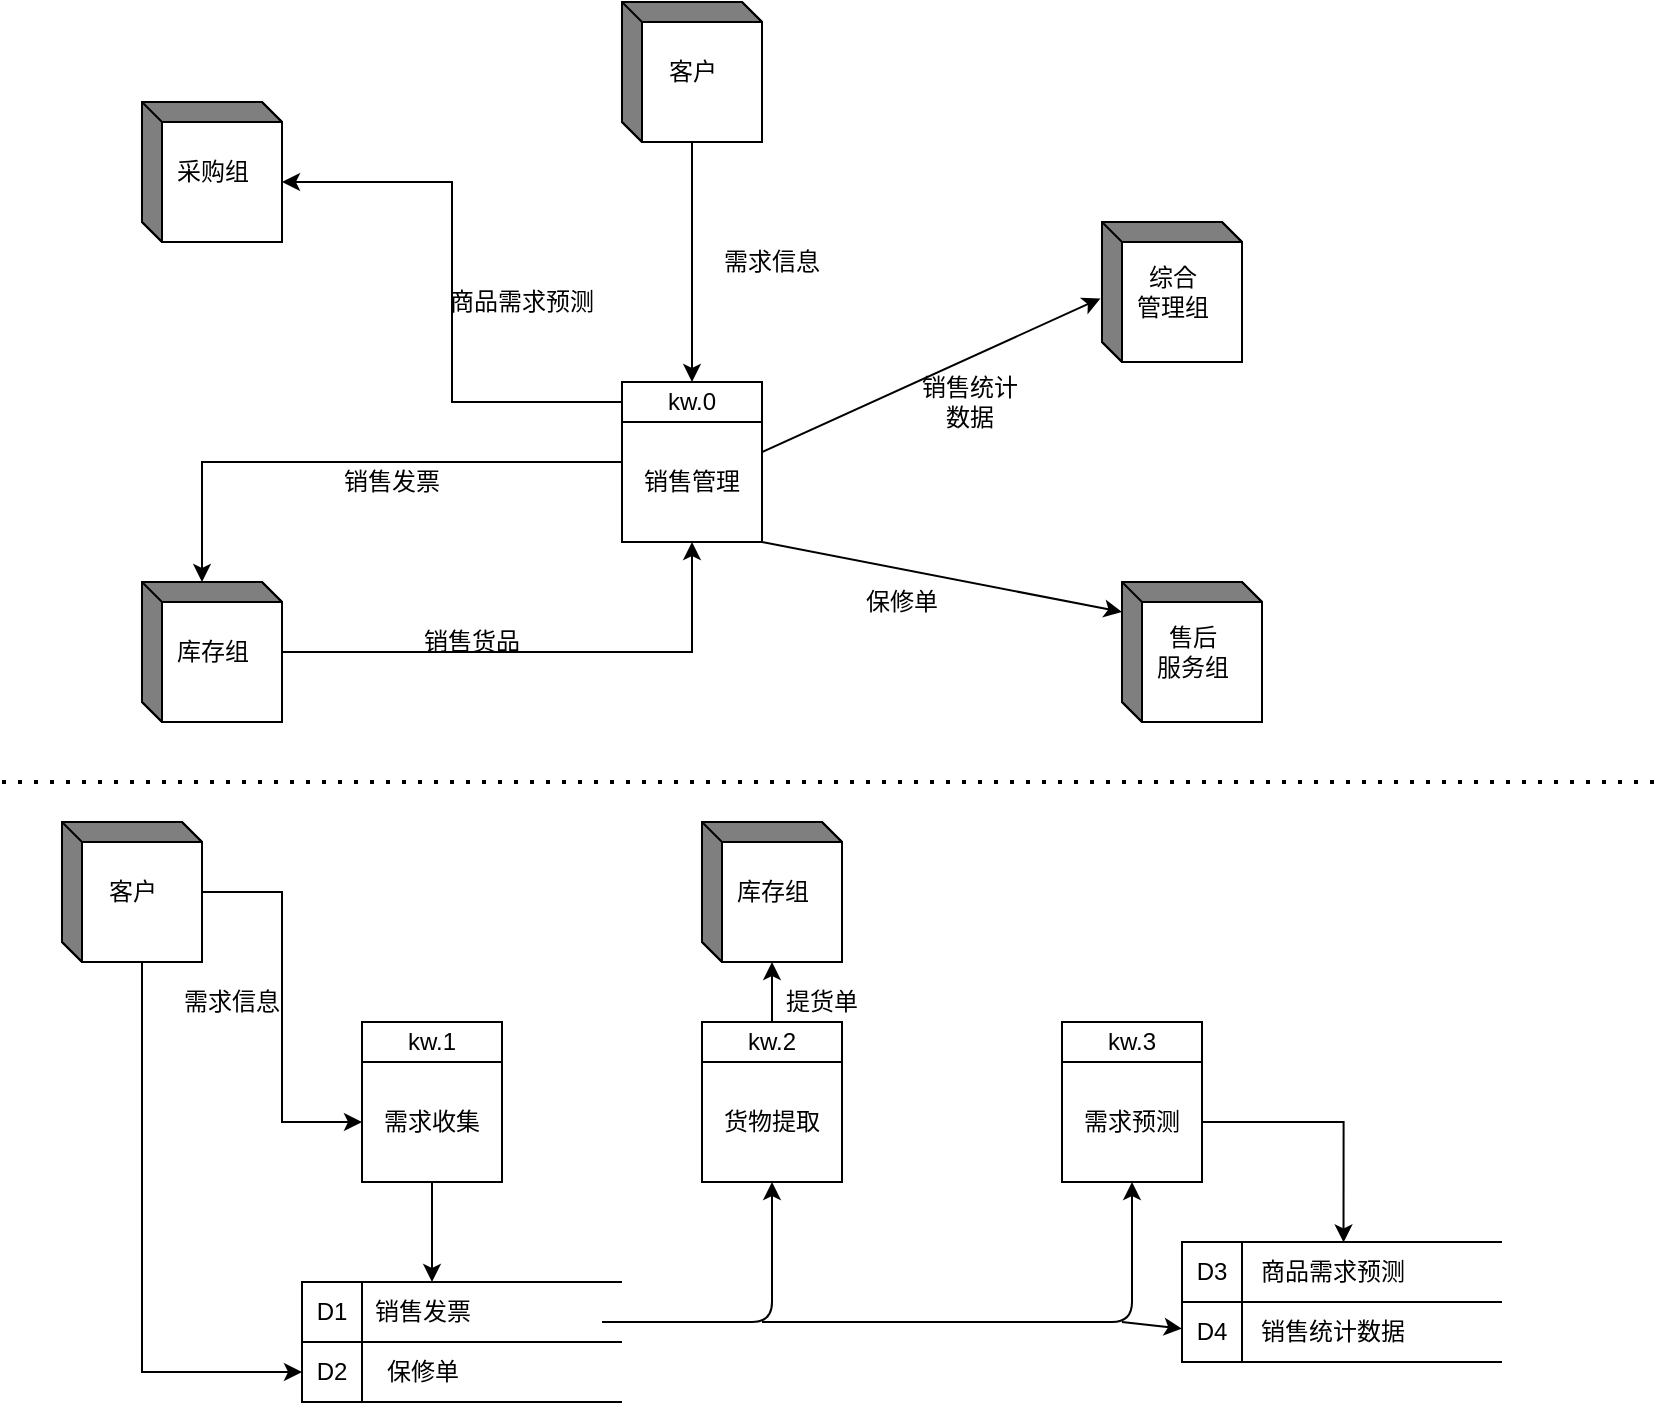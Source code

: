 <mxfile version="14.6.5" type="github">
  <diagram id="Mv1hZ3PPPNZBy21OKLKH" name="Page-1">
    <mxGraphModel dx="2105" dy="492" grid="1" gridSize="10" guides="1" tooltips="1" connect="1" arrows="1" fold="1" page="1" pageScale="1" pageWidth="827" pageHeight="1169" math="0" shadow="0">
      <root>
        <mxCell id="0" />
        <mxCell id="1" parent="0" />
        <mxCell id="4JHNJ8Th8_yHiEixrQUh-1" value="采购组" style="html=1;dashed=0;whitespace=wrap;shape=mxgraph.dfd.externalEntity" vertex="1" parent="1">
          <mxGeometry x="70" y="60" width="70" height="70" as="geometry" />
        </mxCell>
        <mxCell id="4JHNJ8Th8_yHiEixrQUh-28" style="edgeStyle=orthogonalEdgeStyle;rounded=0;orthogonalLoop=1;jettySize=auto;html=1;entryX=0.5;entryY=1;entryDx=0;entryDy=0;" edge="1" parent="1" source="4JHNJ8Th8_yHiEixrQUh-3" target="4JHNJ8Th8_yHiEixrQUh-7">
          <mxGeometry relative="1" as="geometry" />
        </mxCell>
        <mxCell id="4JHNJ8Th8_yHiEixrQUh-3" value="库存组" style="html=1;dashed=0;whitespace=wrap;shape=mxgraph.dfd.externalEntity" vertex="1" parent="1">
          <mxGeometry x="70" y="300" width="70" height="70" as="geometry" />
        </mxCell>
        <mxCell id="4JHNJ8Th8_yHiEixrQUh-4" value="综合&lt;br&gt;管理组" style="html=1;dashed=0;whitespace=wrap;shape=mxgraph.dfd.externalEntity" vertex="1" parent="1">
          <mxGeometry x="550" y="120" width="70" height="70" as="geometry" />
        </mxCell>
        <mxCell id="4JHNJ8Th8_yHiEixrQUh-27" style="edgeStyle=orthogonalEdgeStyle;rounded=0;orthogonalLoop=1;jettySize=auto;html=1;entryX=0;entryY=0;entryDx=70;entryDy=40;entryPerimeter=0;" edge="1" parent="1" source="4JHNJ8Th8_yHiEixrQUh-6" target="4JHNJ8Th8_yHiEixrQUh-1">
          <mxGeometry relative="1" as="geometry" />
        </mxCell>
        <mxCell id="4JHNJ8Th8_yHiEixrQUh-10" style="edgeStyle=orthogonalEdgeStyle;rounded=0;orthogonalLoop=1;jettySize=auto;html=1;" edge="1" parent="1" source="4JHNJ8Th8_yHiEixrQUh-7">
          <mxGeometry relative="1" as="geometry">
            <mxPoint x="100" y="300" as="targetPoint" />
            <Array as="points">
              <mxPoint x="100" y="240" />
              <mxPoint x="100" y="300" />
            </Array>
          </mxGeometry>
        </mxCell>
        <mxCell id="4JHNJ8Th8_yHiEixrQUh-9" value="商品需求预测" style="text;html=1;strokeColor=none;fillColor=none;align=center;verticalAlign=middle;whiteSpace=wrap;rounded=0;" vertex="1" parent="1">
          <mxGeometry x="220" y="150" width="80" height="20" as="geometry" />
        </mxCell>
        <mxCell id="4JHNJ8Th8_yHiEixrQUh-11" value="销售发票" style="text;html=1;strokeColor=none;fillColor=none;align=center;verticalAlign=middle;whiteSpace=wrap;rounded=0;" vertex="1" parent="1">
          <mxGeometry x="170" y="240" width="50" height="20" as="geometry" />
        </mxCell>
        <mxCell id="4JHNJ8Th8_yHiEixrQUh-16" value="销售统计数据" style="text;html=1;strokeColor=none;fillColor=none;align=center;verticalAlign=middle;whiteSpace=wrap;rounded=0;" vertex="1" parent="1">
          <mxGeometry x="454" y="200" width="60" height="20" as="geometry" />
        </mxCell>
        <mxCell id="4JHNJ8Th8_yHiEixrQUh-20" value="售后&lt;br&gt;服务组" style="html=1;dashed=0;whitespace=wrap;shape=mxgraph.dfd.externalEntity" vertex="1" parent="1">
          <mxGeometry x="560" y="300" width="70" height="70" as="geometry" />
        </mxCell>
        <mxCell id="4JHNJ8Th8_yHiEixrQUh-22" style="edgeStyle=orthogonalEdgeStyle;rounded=0;orthogonalLoop=1;jettySize=auto;html=1;" edge="1" parent="1" source="4JHNJ8Th8_yHiEixrQUh-21" target="4JHNJ8Th8_yHiEixrQUh-6">
          <mxGeometry relative="1" as="geometry" />
        </mxCell>
        <mxCell id="4JHNJ8Th8_yHiEixrQUh-21" value="客户" style="html=1;dashed=0;whitespace=wrap;shape=mxgraph.dfd.externalEntity" vertex="1" parent="1">
          <mxGeometry x="310" y="10" width="70" height="70" as="geometry" />
        </mxCell>
        <mxCell id="4JHNJ8Th8_yHiEixrQUh-23" value="需求信息" style="text;html=1;strokeColor=none;fillColor=none;align=center;verticalAlign=middle;whiteSpace=wrap;rounded=0;" vertex="1" parent="1">
          <mxGeometry x="350" y="130" width="70" height="20" as="geometry" />
        </mxCell>
        <mxCell id="4JHNJ8Th8_yHiEixrQUh-29" value="销售货品" style="text;html=1;strokeColor=none;fillColor=none;align=center;verticalAlign=middle;whiteSpace=wrap;rounded=0;" vertex="1" parent="1">
          <mxGeometry x="210" y="320" width="50" height="20" as="geometry" />
        </mxCell>
        <mxCell id="4JHNJ8Th8_yHiEixrQUh-32" value="" style="endArrow=classic;html=1;exitX=1;exitY=1;exitDx=0;exitDy=0;entryX=0;entryY=0;entryDx=0;entryDy=15;entryPerimeter=0;" edge="1" parent="1" source="4JHNJ8Th8_yHiEixrQUh-7" target="4JHNJ8Th8_yHiEixrQUh-20">
          <mxGeometry width="50" height="50" relative="1" as="geometry">
            <mxPoint x="390" y="300" as="sourcePoint" />
            <mxPoint x="440" y="250" as="targetPoint" />
          </mxGeometry>
        </mxCell>
        <mxCell id="4JHNJ8Th8_yHiEixrQUh-33" value="保修单" style="text;html=1;strokeColor=none;fillColor=none;align=center;verticalAlign=middle;whiteSpace=wrap;rounded=0;" vertex="1" parent="1">
          <mxGeometry x="430" y="300" width="40" height="20" as="geometry" />
        </mxCell>
        <mxCell id="4JHNJ8Th8_yHiEixrQUh-34" value="" style="endArrow=classic;html=1;entryX=-0.011;entryY=0.546;entryDx=0;entryDy=0;entryPerimeter=0;exitX=1;exitY=0.25;exitDx=0;exitDy=0;" edge="1" parent="1" source="4JHNJ8Th8_yHiEixrQUh-7" target="4JHNJ8Th8_yHiEixrQUh-4">
          <mxGeometry width="50" height="50" relative="1" as="geometry">
            <mxPoint x="390" y="300" as="sourcePoint" />
            <mxPoint x="440" y="250" as="targetPoint" />
          </mxGeometry>
        </mxCell>
        <mxCell id="4JHNJ8Th8_yHiEixrQUh-36" value="" style="group" vertex="1" connectable="0" parent="1">
          <mxGeometry x="310" y="200" width="70" height="80" as="geometry" />
        </mxCell>
        <mxCell id="4JHNJ8Th8_yHiEixrQUh-6" value="kw.0" style="rounded=0;whiteSpace=wrap;html=1;" vertex="1" parent="4JHNJ8Th8_yHiEixrQUh-36">
          <mxGeometry width="70" height="20" as="geometry" />
        </mxCell>
        <mxCell id="4JHNJ8Th8_yHiEixrQUh-7" value="销售管理" style="rounded=0;whiteSpace=wrap;html=1;" vertex="1" parent="4JHNJ8Th8_yHiEixrQUh-36">
          <mxGeometry y="20" width="70" height="60" as="geometry" />
        </mxCell>
        <mxCell id="4JHNJ8Th8_yHiEixrQUh-37" value="" style="group" vertex="1" connectable="0" parent="1">
          <mxGeometry x="180" y="520" width="70" height="80" as="geometry" />
        </mxCell>
        <mxCell id="4JHNJ8Th8_yHiEixrQUh-38" value="kw.1" style="rounded=0;whiteSpace=wrap;html=1;" vertex="1" parent="4JHNJ8Th8_yHiEixrQUh-37">
          <mxGeometry width="70" height="20" as="geometry" />
        </mxCell>
        <mxCell id="4JHNJ8Th8_yHiEixrQUh-39" value="需求收集" style="rounded=0;whiteSpace=wrap;html=1;" vertex="1" parent="4JHNJ8Th8_yHiEixrQUh-37">
          <mxGeometry y="20" width="70" height="60" as="geometry" />
        </mxCell>
        <mxCell id="4JHNJ8Th8_yHiEixrQUh-40" value="" style="group" vertex="1" connectable="0" parent="1">
          <mxGeometry x="350" y="520" width="70" height="80" as="geometry" />
        </mxCell>
        <mxCell id="4JHNJ8Th8_yHiEixrQUh-41" value="kw.2" style="rounded=0;whiteSpace=wrap;html=1;" vertex="1" parent="4JHNJ8Th8_yHiEixrQUh-40">
          <mxGeometry width="70" height="20" as="geometry" />
        </mxCell>
        <mxCell id="4JHNJ8Th8_yHiEixrQUh-42" value="货物提取" style="rounded=0;whiteSpace=wrap;html=1;" vertex="1" parent="4JHNJ8Th8_yHiEixrQUh-40">
          <mxGeometry y="20" width="70" height="60" as="geometry" />
        </mxCell>
        <mxCell id="4JHNJ8Th8_yHiEixrQUh-43" value="" style="group" vertex="1" connectable="0" parent="1">
          <mxGeometry x="530" y="520" width="70" height="80" as="geometry" />
        </mxCell>
        <mxCell id="4JHNJ8Th8_yHiEixrQUh-44" value="kw.3" style="rounded=0;whiteSpace=wrap;html=1;" vertex="1" parent="4JHNJ8Th8_yHiEixrQUh-43">
          <mxGeometry width="70" height="20" as="geometry" />
        </mxCell>
        <mxCell id="4JHNJ8Th8_yHiEixrQUh-45" value="需求预测" style="rounded=0;whiteSpace=wrap;html=1;" vertex="1" parent="4JHNJ8Th8_yHiEixrQUh-43">
          <mxGeometry y="20" width="70" height="60" as="geometry" />
        </mxCell>
        <mxCell id="4JHNJ8Th8_yHiEixrQUh-51" style="edgeStyle=orthogonalEdgeStyle;rounded=0;orthogonalLoop=1;jettySize=auto;html=1;entryX=0;entryY=0.5;entryDx=0;entryDy=0;" edge="1" parent="1" source="4JHNJ8Th8_yHiEixrQUh-49" target="4JHNJ8Th8_yHiEixrQUh-39">
          <mxGeometry relative="1" as="geometry" />
        </mxCell>
        <mxCell id="4JHNJ8Th8_yHiEixrQUh-65" style="edgeStyle=orthogonalEdgeStyle;rounded=0;orthogonalLoop=1;jettySize=auto;html=1;entryX=0;entryY=0.5;entryDx=0;entryDy=0;" edge="1" parent="1" source="4JHNJ8Th8_yHiEixrQUh-49" target="4JHNJ8Th8_yHiEixrQUh-60">
          <mxGeometry relative="1" as="geometry">
            <Array as="points">
              <mxPoint x="70" y="695" />
            </Array>
          </mxGeometry>
        </mxCell>
        <mxCell id="4JHNJ8Th8_yHiEixrQUh-49" value="客户" style="html=1;dashed=0;whitespace=wrap;shape=mxgraph.dfd.externalEntity" vertex="1" parent="1">
          <mxGeometry x="30" y="420" width="70" height="70" as="geometry" />
        </mxCell>
        <mxCell id="4JHNJ8Th8_yHiEixrQUh-52" value="需求信息" style="text;html=1;strokeColor=none;fillColor=none;align=center;verticalAlign=middle;whiteSpace=wrap;rounded=0;" vertex="1" parent="1">
          <mxGeometry x="80" y="500" width="70" height="20" as="geometry" />
        </mxCell>
        <mxCell id="4JHNJ8Th8_yHiEixrQUh-57" value="" style="group" vertex="1" connectable="0" parent="1">
          <mxGeometry x="150" y="650" width="160" height="30" as="geometry" />
        </mxCell>
        <mxCell id="4JHNJ8Th8_yHiEixrQUh-53" value="D1" style="rounded=0;whiteSpace=wrap;html=1;" vertex="1" parent="4JHNJ8Th8_yHiEixrQUh-57">
          <mxGeometry width="30" height="30" as="geometry" />
        </mxCell>
        <mxCell id="4JHNJ8Th8_yHiEixrQUh-54" value="" style="endArrow=none;html=1;exitX=1;exitY=0;exitDx=0;exitDy=0;" edge="1" parent="4JHNJ8Th8_yHiEixrQUh-57" source="4JHNJ8Th8_yHiEixrQUh-53">
          <mxGeometry width="50" height="50" relative="1" as="geometry">
            <mxPoint x="70" y="70" as="sourcePoint" />
            <mxPoint x="160" as="targetPoint" />
          </mxGeometry>
        </mxCell>
        <mxCell id="4JHNJ8Th8_yHiEixrQUh-55" value="" style="endArrow=none;html=1;exitX=1;exitY=1;exitDx=0;exitDy=0;" edge="1" parent="4JHNJ8Th8_yHiEixrQUh-57" source="4JHNJ8Th8_yHiEixrQUh-53">
          <mxGeometry width="50" height="50" relative="1" as="geometry">
            <mxPoint x="250" y="-30" as="sourcePoint" />
            <mxPoint x="160" y="30" as="targetPoint" />
          </mxGeometry>
        </mxCell>
        <mxCell id="4JHNJ8Th8_yHiEixrQUh-56" value="销售发票" style="text;html=1;align=center;verticalAlign=middle;resizable=0;points=[];autosize=1;strokeColor=none;" vertex="1" parent="4JHNJ8Th8_yHiEixrQUh-57">
          <mxGeometry x="30" y="5" width="60" height="20" as="geometry" />
        </mxCell>
        <mxCell id="4JHNJ8Th8_yHiEixrQUh-59" value="" style="group" vertex="1" connectable="0" parent="1">
          <mxGeometry x="150" y="680" width="160" height="30" as="geometry" />
        </mxCell>
        <mxCell id="4JHNJ8Th8_yHiEixrQUh-60" value="D2" style="rounded=0;whiteSpace=wrap;html=1;" vertex="1" parent="4JHNJ8Th8_yHiEixrQUh-59">
          <mxGeometry width="30" height="30" as="geometry" />
        </mxCell>
        <mxCell id="4JHNJ8Th8_yHiEixrQUh-61" value="" style="endArrow=none;html=1;exitX=1;exitY=0;exitDx=0;exitDy=0;" edge="1" parent="4JHNJ8Th8_yHiEixrQUh-59" source="4JHNJ8Th8_yHiEixrQUh-60">
          <mxGeometry width="50" height="50" relative="1" as="geometry">
            <mxPoint x="70" y="70" as="sourcePoint" />
            <mxPoint x="160" as="targetPoint" />
          </mxGeometry>
        </mxCell>
        <mxCell id="4JHNJ8Th8_yHiEixrQUh-62" value="" style="endArrow=none;html=1;exitX=1;exitY=1;exitDx=0;exitDy=0;" edge="1" parent="4JHNJ8Th8_yHiEixrQUh-59" source="4JHNJ8Th8_yHiEixrQUh-60">
          <mxGeometry width="50" height="50" relative="1" as="geometry">
            <mxPoint x="250" y="-30" as="sourcePoint" />
            <mxPoint x="160" y="30" as="targetPoint" />
          </mxGeometry>
        </mxCell>
        <mxCell id="4JHNJ8Th8_yHiEixrQUh-63" value="保修单" style="text;html=1;align=center;verticalAlign=middle;resizable=0;points=[];autosize=1;strokeColor=none;" vertex="1" parent="4JHNJ8Th8_yHiEixrQUh-59">
          <mxGeometry x="35" y="5" width="50" height="20" as="geometry" />
        </mxCell>
        <mxCell id="4JHNJ8Th8_yHiEixrQUh-66" style="edgeStyle=orthogonalEdgeStyle;rounded=0;orthogonalLoop=1;jettySize=auto;html=1;" edge="1" parent="1" source="4JHNJ8Th8_yHiEixrQUh-39">
          <mxGeometry relative="1" as="geometry">
            <mxPoint x="215" y="650" as="targetPoint" />
          </mxGeometry>
        </mxCell>
        <mxCell id="4JHNJ8Th8_yHiEixrQUh-67" value="" style="endArrow=classic;html=1;entryX=0.5;entryY=1;entryDx=0;entryDy=0;" edge="1" parent="1" target="4JHNJ8Th8_yHiEixrQUh-42">
          <mxGeometry width="50" height="50" relative="1" as="geometry">
            <mxPoint x="300" y="670" as="sourcePoint" />
            <mxPoint x="410" y="650" as="targetPoint" />
            <Array as="points">
              <mxPoint x="350" y="670" />
              <mxPoint x="385" y="670" />
            </Array>
          </mxGeometry>
        </mxCell>
        <mxCell id="4JHNJ8Th8_yHiEixrQUh-68" value="" style="endArrow=classic;html=1;entryX=0.5;entryY=1;entryDx=0;entryDy=0;" edge="1" parent="1" target="4JHNJ8Th8_yHiEixrQUh-45">
          <mxGeometry width="50" height="50" relative="1" as="geometry">
            <mxPoint x="380" y="670" as="sourcePoint" />
            <mxPoint x="200" y="470" as="targetPoint" />
            <Array as="points">
              <mxPoint x="565" y="670" />
            </Array>
          </mxGeometry>
        </mxCell>
        <mxCell id="4JHNJ8Th8_yHiEixrQUh-70" value="" style="group" vertex="1" connectable="0" parent="1">
          <mxGeometry x="590" y="630" width="160" height="30" as="geometry" />
        </mxCell>
        <mxCell id="4JHNJ8Th8_yHiEixrQUh-71" value="D3" style="rounded=0;whiteSpace=wrap;html=1;" vertex="1" parent="4JHNJ8Th8_yHiEixrQUh-70">
          <mxGeometry width="30" height="30" as="geometry" />
        </mxCell>
        <mxCell id="4JHNJ8Th8_yHiEixrQUh-72" value="" style="endArrow=none;html=1;exitX=1;exitY=0;exitDx=0;exitDy=0;" edge="1" parent="4JHNJ8Th8_yHiEixrQUh-70" source="4JHNJ8Th8_yHiEixrQUh-71">
          <mxGeometry width="50" height="50" relative="1" as="geometry">
            <mxPoint x="70" y="70" as="sourcePoint" />
            <mxPoint x="160" as="targetPoint" />
          </mxGeometry>
        </mxCell>
        <mxCell id="4JHNJ8Th8_yHiEixrQUh-73" value="" style="endArrow=none;html=1;exitX=1;exitY=1;exitDx=0;exitDy=0;" edge="1" parent="4JHNJ8Th8_yHiEixrQUh-70" source="4JHNJ8Th8_yHiEixrQUh-71">
          <mxGeometry width="50" height="50" relative="1" as="geometry">
            <mxPoint x="250" y="-30" as="sourcePoint" />
            <mxPoint x="160" y="30" as="targetPoint" />
          </mxGeometry>
        </mxCell>
        <mxCell id="4JHNJ8Th8_yHiEixrQUh-74" value="商品需求预测" style="text;html=1;align=center;verticalAlign=middle;resizable=0;points=[];autosize=1;strokeColor=none;" vertex="1" parent="4JHNJ8Th8_yHiEixrQUh-70">
          <mxGeometry x="30" y="5" width="90" height="20" as="geometry" />
        </mxCell>
        <mxCell id="4JHNJ8Th8_yHiEixrQUh-75" value="" style="group" vertex="1" connectable="0" parent="1">
          <mxGeometry x="590" y="660" width="160" height="30" as="geometry" />
        </mxCell>
        <mxCell id="4JHNJ8Th8_yHiEixrQUh-76" value="D4" style="rounded=0;whiteSpace=wrap;html=1;" vertex="1" parent="4JHNJ8Th8_yHiEixrQUh-75">
          <mxGeometry width="30" height="30" as="geometry" />
        </mxCell>
        <mxCell id="4JHNJ8Th8_yHiEixrQUh-77" value="" style="endArrow=none;html=1;exitX=1;exitY=0;exitDx=0;exitDy=0;" edge="1" parent="4JHNJ8Th8_yHiEixrQUh-75" source="4JHNJ8Th8_yHiEixrQUh-76">
          <mxGeometry width="50" height="50" relative="1" as="geometry">
            <mxPoint x="70" y="70" as="sourcePoint" />
            <mxPoint x="160" as="targetPoint" />
          </mxGeometry>
        </mxCell>
        <mxCell id="4JHNJ8Th8_yHiEixrQUh-78" value="" style="endArrow=none;html=1;exitX=1;exitY=1;exitDx=0;exitDy=0;" edge="1" parent="4JHNJ8Th8_yHiEixrQUh-75" source="4JHNJ8Th8_yHiEixrQUh-76">
          <mxGeometry width="50" height="50" relative="1" as="geometry">
            <mxPoint x="250" y="-30" as="sourcePoint" />
            <mxPoint x="160" y="30" as="targetPoint" />
          </mxGeometry>
        </mxCell>
        <mxCell id="4JHNJ8Th8_yHiEixrQUh-79" value="销售统计数据" style="text;html=1;align=center;verticalAlign=middle;resizable=0;points=[];autosize=1;strokeColor=none;" vertex="1" parent="4JHNJ8Th8_yHiEixrQUh-75">
          <mxGeometry x="30" y="5" width="90" height="20" as="geometry" />
        </mxCell>
        <mxCell id="4JHNJ8Th8_yHiEixrQUh-80" style="edgeStyle=orthogonalEdgeStyle;rounded=0;orthogonalLoop=1;jettySize=auto;html=1;entryX=0.564;entryY=-0.24;entryDx=0;entryDy=0;entryPerimeter=0;" edge="1" parent="1" source="4JHNJ8Th8_yHiEixrQUh-45" target="4JHNJ8Th8_yHiEixrQUh-74">
          <mxGeometry relative="1" as="geometry" />
        </mxCell>
        <mxCell id="4JHNJ8Th8_yHiEixrQUh-81" value="" style="endArrow=classic;html=1;" edge="1" parent="1" target="4JHNJ8Th8_yHiEixrQUh-76">
          <mxGeometry width="50" height="50" relative="1" as="geometry">
            <mxPoint x="560" y="670" as="sourcePoint" />
            <mxPoint x="620" y="710" as="targetPoint" />
          </mxGeometry>
        </mxCell>
        <mxCell id="4JHNJ8Th8_yHiEixrQUh-83" value="库存组" style="html=1;dashed=0;whitespace=wrap;shape=mxgraph.dfd.externalEntity" vertex="1" parent="1">
          <mxGeometry x="350" y="420" width="70" height="70" as="geometry" />
        </mxCell>
        <mxCell id="4JHNJ8Th8_yHiEixrQUh-85" style="edgeStyle=orthogonalEdgeStyle;rounded=0;orthogonalLoop=1;jettySize=auto;html=1;" edge="1" parent="1" source="4JHNJ8Th8_yHiEixrQUh-41" target="4JHNJ8Th8_yHiEixrQUh-83">
          <mxGeometry relative="1" as="geometry" />
        </mxCell>
        <mxCell id="4JHNJ8Th8_yHiEixrQUh-87" value="" style="endArrow=none;dashed=1;html=1;dashPattern=1 3;strokeWidth=2;" edge="1" parent="1">
          <mxGeometry width="50" height="50" relative="1" as="geometry">
            <mxPoint y="400" as="sourcePoint" />
            <mxPoint x="830" y="400" as="targetPoint" />
          </mxGeometry>
        </mxCell>
        <mxCell id="4JHNJ8Th8_yHiEixrQUh-88" value="提货单" style="text;html=1;strokeColor=none;fillColor=none;align=center;verticalAlign=middle;whiteSpace=wrap;rounded=0;" vertex="1" parent="1">
          <mxGeometry x="390" y="500" width="40" height="20" as="geometry" />
        </mxCell>
      </root>
    </mxGraphModel>
  </diagram>
</mxfile>
